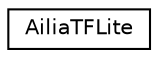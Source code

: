 digraph "Graphical Class Hierarchy"
{
 // LATEX_PDF_SIZE
  edge [fontname="Helvetica",fontsize="10",labelfontname="Helvetica",labelfontsize="10"];
  node [fontname="Helvetica",fontsize="10",shape=record];
  rankdir="LR";
  Node0 [label="AiliaTFLite",height=0.2,width=0.4,color="black", fillcolor="white", style="filled",URL="$classAiliaTFLite.html",tooltip=" "];
}
